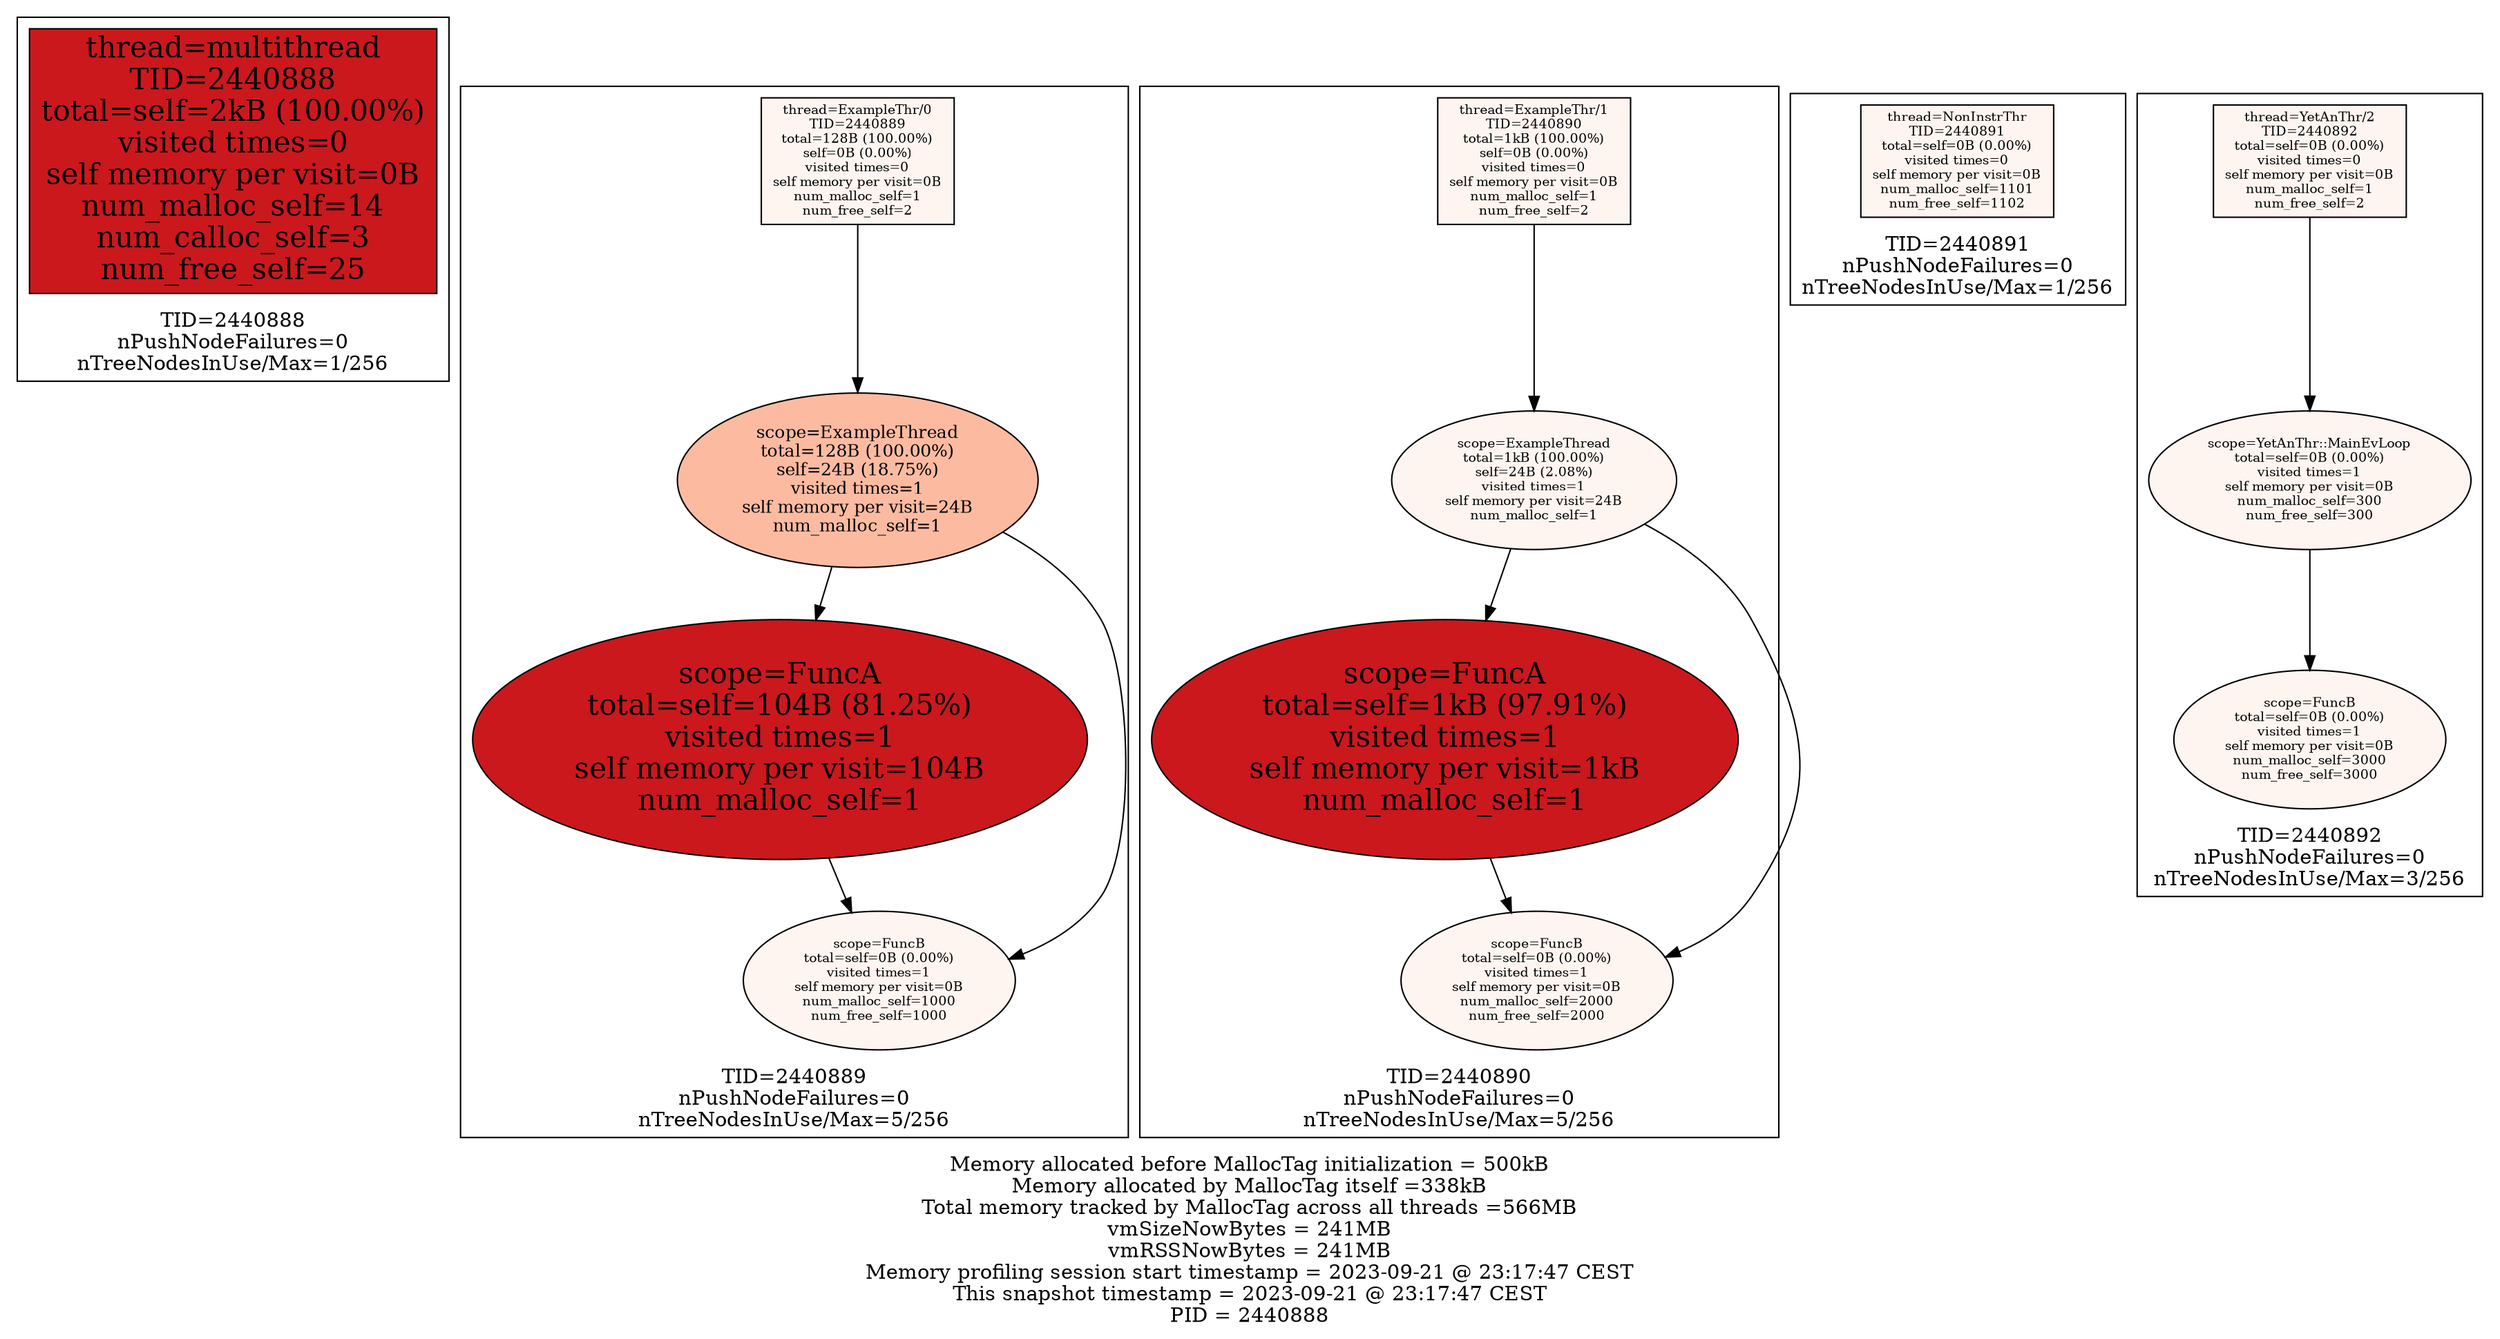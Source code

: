 digraph MallocTree {
 node [colorscheme=reds9 style=filled]
 subgraph cluster_TID2440888 {
  node [colorscheme=reds9 style=filled]
  labelloc="b"
  label="TID=2440888\nnPushNodeFailures=0\nnTreeNodesInUse/Max=1/256\n"
  "2440888_multithread" [label="thread=multithread\nTID=2440888\ntotal=self=2kB (100.00%)\nvisited times=0\nself memory per visit=0B\nnum_malloc_self=14\nnum_calloc_self=3\nnum_free_self=25" shape=box fillcolor=7 fontsize=20]
 }

 subgraph cluster_TID2440889 {
  node [colorscheme=reds9 style=filled]
  labelloc="b"
  label="TID=2440889\nnPushNodeFailures=0\nnTreeNodesInUse/Max=5/256\n"
  "2440889_ExampleThr/0" [label="thread=ExampleThr/0\nTID=2440889\ntotal=128B (100.00%)\nself=0B (0.00%)\nvisited times=0\nself memory per visit=0B\nnum_malloc_self=1\nnum_free_self=2" shape=box fillcolor=1 fontsize=9]
  "2440889_ExampleThr/0" -> "2440889_ExampleThread"
  "2440889_ExampleThread" [label="scope=ExampleThread\ntotal=128B (100.00%)\nself=24B (18.75%)\nvisited times=1\nself memory per visit=24B\nnum_malloc_self=1" fillcolor=3 fontsize=12]
  "2440889_ExampleThread" -> "2440889_FuncA"
  "2440889_ExampleThread" -> "2440889_FuncB"
  "2440889_FuncA" [label="scope=FuncA\ntotal=self=104B (81.25%)\nvisited times=1\nself memory per visit=104B\nnum_malloc_self=1" fillcolor=7 fontsize=20]
  "2440889_FuncA" -> "2440889_FuncB"
  "2440889_FuncB" [label="scope=FuncB\ntotal=self=0B (0.00%)\nvisited times=1\nself memory per visit=0B\nnum_malloc_self=1000\nnum_free_self=1000" fillcolor=1 fontsize=9]
  "2440889_FuncB" [label="scope=FuncB\ntotal=self=0B (0.00%)\nvisited times=1\nself memory per visit=0B\nnum_malloc_self=1000\nnum_free_self=1000" fillcolor=1 fontsize=9]
 }

 subgraph cluster_TID2440890 {
  node [colorscheme=reds9 style=filled]
  labelloc="b"
  label="TID=2440890\nnPushNodeFailures=0\nnTreeNodesInUse/Max=5/256\n"
  "2440890_ExampleThr/1" [label="thread=ExampleThr/1\nTID=2440890\ntotal=1kB (100.00%)\nself=0B (0.00%)\nvisited times=0\nself memory per visit=0B\nnum_malloc_self=1\nnum_free_self=2" shape=box fillcolor=1 fontsize=9]
  "2440890_ExampleThr/1" -> "2440890_ExampleThread"
  "2440890_ExampleThread" [label="scope=ExampleThread\ntotal=1kB (100.00%)\nself=24B (2.08%)\nvisited times=1\nself memory per visit=24B\nnum_malloc_self=1" fillcolor=1 fontsize=9]
  "2440890_ExampleThread" -> "2440890_FuncA"
  "2440890_ExampleThread" -> "2440890_FuncB"
  "2440890_FuncA" [label="scope=FuncA\ntotal=self=1kB (97.91%)\nvisited times=1\nself memory per visit=1kB\nnum_malloc_self=1" fillcolor=7 fontsize=20]
  "2440890_FuncA" -> "2440890_FuncB"
  "2440890_FuncB" [label="scope=FuncB\ntotal=self=0B (0.00%)\nvisited times=1\nself memory per visit=0B\nnum_malloc_self=2000\nnum_free_self=2000" fillcolor=1 fontsize=9]
  "2440890_FuncB" [label="scope=FuncB\ntotal=self=0B (0.00%)\nvisited times=1\nself memory per visit=0B\nnum_malloc_self=2000\nnum_free_self=2000" fillcolor=1 fontsize=9]
 }

 subgraph cluster_TID2440891 {
  node [colorscheme=reds9 style=filled]
  labelloc="b"
  label="TID=2440891\nnPushNodeFailures=0\nnTreeNodesInUse/Max=1/256\n"
  "2440891_NonInstrThr" [label="thread=NonInstrThr\nTID=2440891\ntotal=self=0B (0.00%)\nvisited times=0\nself memory per visit=0B\nnum_malloc_self=1101\nnum_free_self=1102" shape=box fillcolor=1 fontsize=9]
 }

 subgraph cluster_TID2440892 {
  node [colorscheme=reds9 style=filled]
  labelloc="b"
  label="TID=2440892\nnPushNodeFailures=0\nnTreeNodesInUse/Max=3/256\n"
  "2440892_YetAnThr/2" [label="thread=YetAnThr/2\nTID=2440892\ntotal=self=0B (0.00%)\nvisited times=0\nself memory per visit=0B\nnum_malloc_self=1\nnum_free_self=2" shape=box fillcolor=1 fontsize=9]
  "2440892_YetAnThr/2" -> "2440892_YetAnThr::MainEvLoop"
  "2440892_YetAnThr::MainEvLoop" [label="scope=YetAnThr::MainEvLoop\ntotal=self=0B (0.00%)\nvisited times=1\nself memory per visit=0B\nnum_malloc_self=300\nnum_free_self=300" fillcolor=1 fontsize=9]
  "2440892_YetAnThr::MainEvLoop" -> "2440892_FuncB"
  "2440892_FuncB" [label="scope=FuncB\ntotal=self=0B (0.00%)\nvisited times=1\nself memory per visit=0B\nnum_malloc_self=3000\nnum_free_self=3000" fillcolor=1 fontsize=9]
 }

 labelloc="b"
 label="Memory allocated before MallocTag initialization = 500kB\nMemory allocated by MallocTag itself =338kB\nTotal memory tracked by MallocTag across all threads =566MB\nvmSizeNowBytes = 241MB\nvmRSSNowBytes = 241MB\nMemory profiling session start timestamp = 2023-09-21 @ 23:17:47 CEST\nThis snapshot timestamp = 2023-09-21 @ 23:17:47 CEST\nPID = 2440888\n"
}

